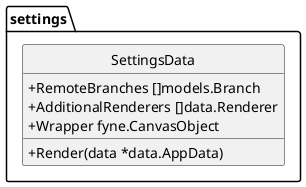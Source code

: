 @startuml
top to bottom direction
skinparam classAttributeIconSize 0
skinparam DefaultFontName Arial
skinparam DefaultFontSize 14
skinparam monochrome true
hide circle

namespace settings {
    class SettingsData << (S,Aquamarine) >> {
        + RemoteBranches []models.Branch
        + AdditionalRenderers []data.Renderer
        + Wrapper fyne.CanvasObject

        + Render(data *data.AppData) 

    }
}
@enduml